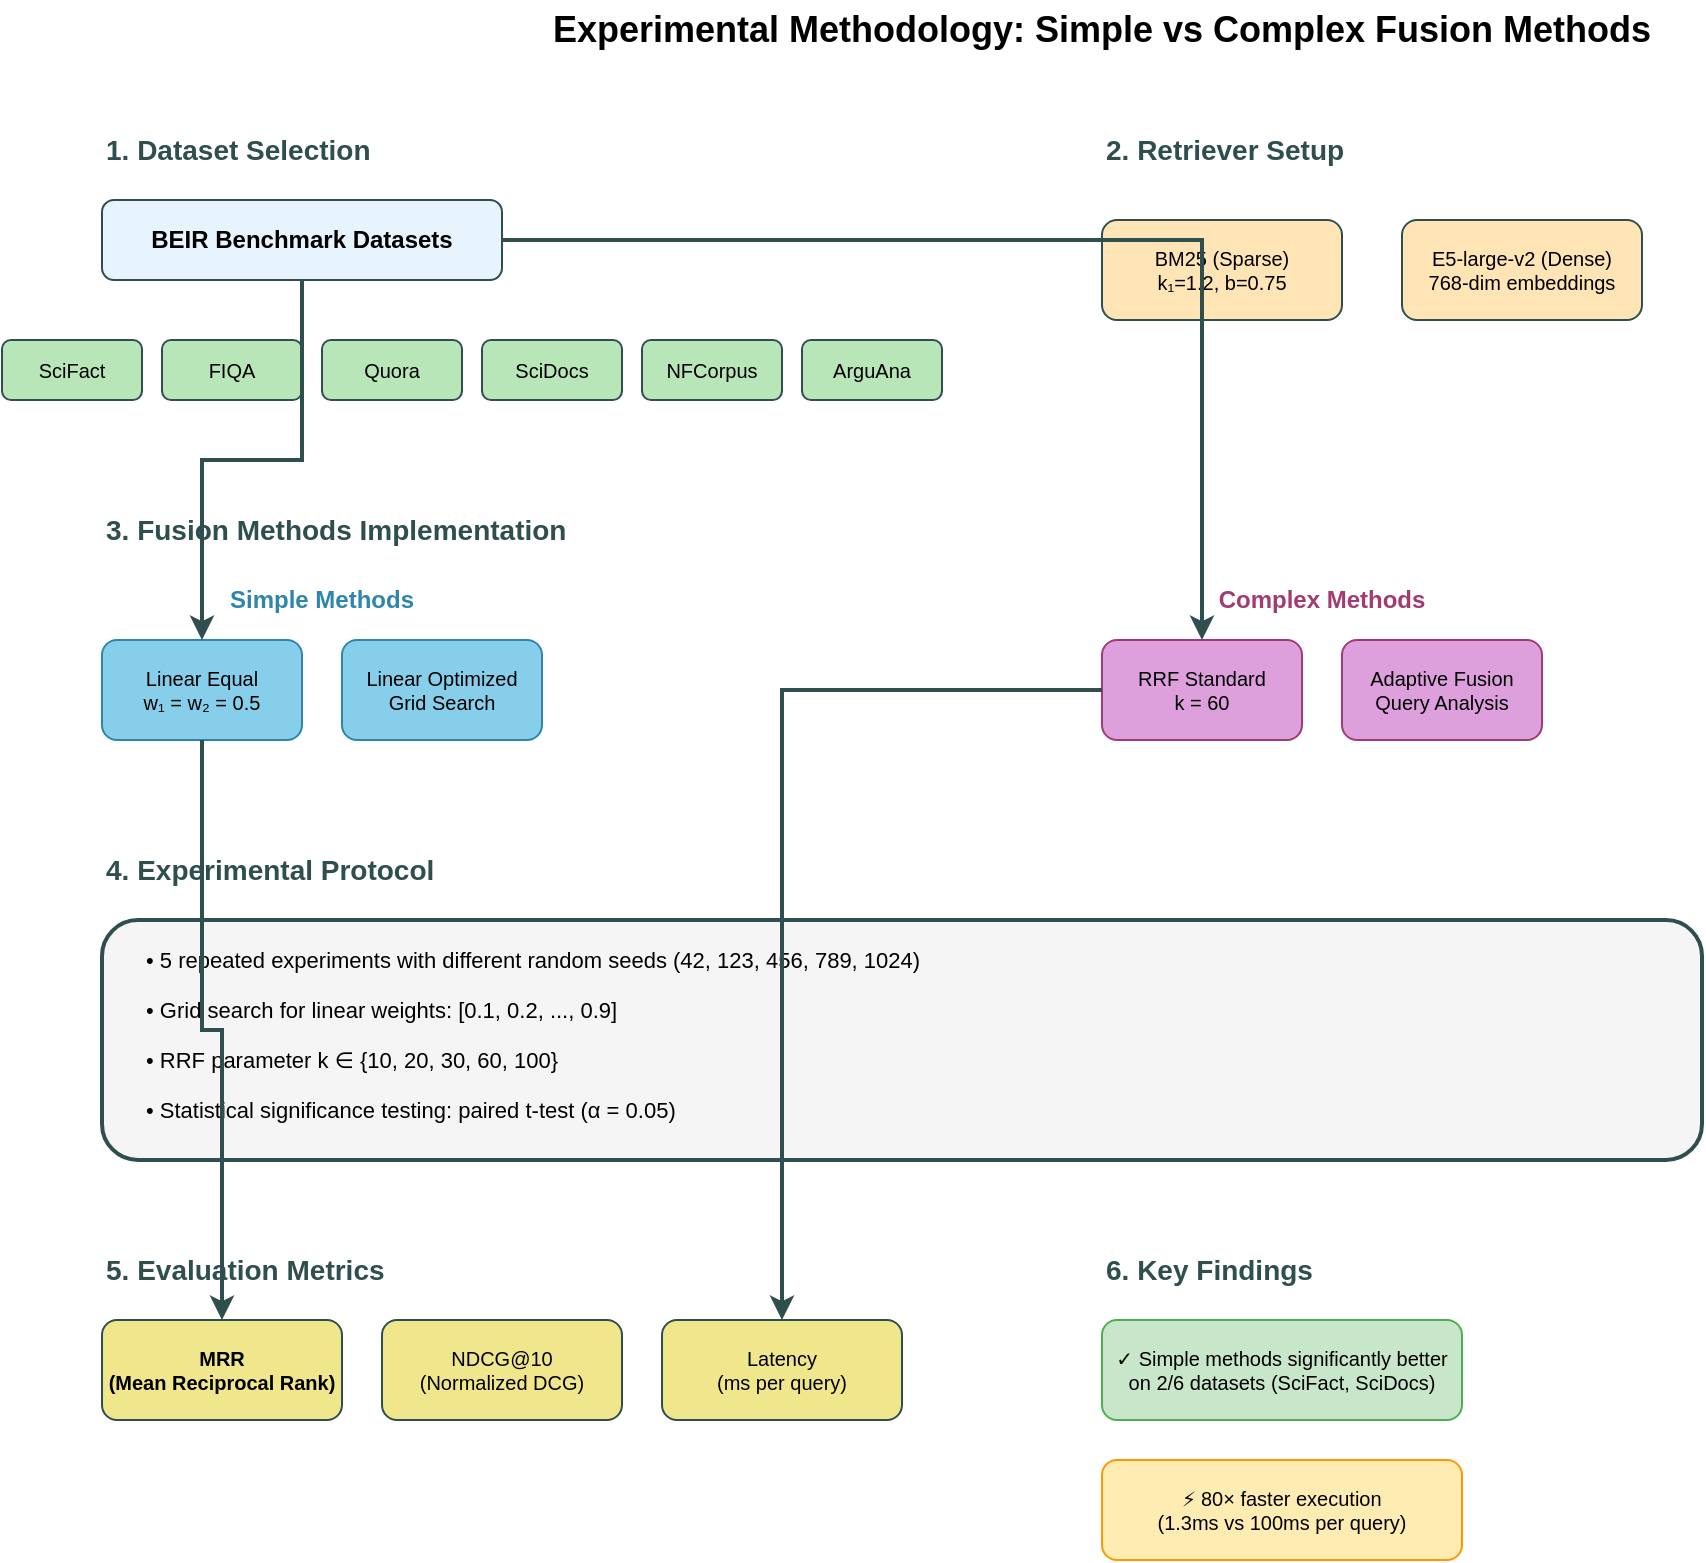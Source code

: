 <mxfile>
    <diagram id="ExperimentalMethodology" name="Experimental Methodology">
        <mxGraphModel dx="1422" dy="796" grid="1" gridSize="10" guides="1" tooltips="1" connect="1" arrows="1" fold="1" page="1" pageScale="1" pageWidth="1200" pageHeight="1000" math="0" shadow="0">
            <root>
                <mxCell id="0"/>
                <mxCell id="1" parent="0"/>
                
                <!-- Title -->
                <mxCell id="title" value="Experimental Methodology: Simple vs Complex Fusion Methods" style="text;html=1;strokeColor=none;fillColor=none;align=center;verticalAlign=middle;whiteSpace=wrap;rounded=0;fontSize=18;fontStyle=1;" vertex="1" parent="1">
                    <mxGeometry x="300" y="30" width="600" height="30" as="geometry"/>
                </mxCell>
                
                <!-- Dataset Selection -->
                <mxCell id="dataset_title" value="1. Dataset Selection" style="text;html=1;strokeColor=none;fillColor=none;align=left;verticalAlign=middle;whiteSpace=wrap;rounded=0;fontSize=14;fontStyle=1;fontColor=#2F4F4F;" vertex="1" parent="1">
                    <mxGeometry x="100" y="90" width="150" height="30" as="geometry"/>
                </mxCell>
                
                <mxCell id="beir_datasets" value="BEIR Benchmark Datasets" style="rounded=1;whiteSpace=wrap;html=1;fillColor=#E8F4FD;strokeColor=#2F4F4F;fontSize=12;fontStyle=1;" vertex="1" parent="1">
                    <mxGeometry x="100" y="130" width="200" height="40" as="geometry"/>
                </mxCell>
                
                <!-- Individual Datasets -->
                <mxCell id="scifact" value="SciFact" style="rounded=1;whiteSpace=wrap;html=1;fillColor=#B8E6B8;strokeColor=#2F4F4F;fontSize=10;" vertex="1" parent="1">
                    <mxGeometry x="50" y="200" width="70" height="30" as="geometry"/>
                </mxCell>
                
                <mxCell id="fiqa" value="FIQA" style="rounded=1;whiteSpace=wrap;html=1;fillColor=#B8E6B8;strokeColor=#2F4F4F;fontSize=10;" vertex="1" parent="1">
                    <mxGeometry x="130" y="200" width="70" height="30" as="geometry"/>
                </mxCell>
                
                <mxCell id="quora" value="Quora" style="rounded=1;whiteSpace=wrap;html=1;fillColor=#B8E6B8;strokeColor=#2F4F4F;fontSize=10;" vertex="1" parent="1">
                    <mxGeometry x="210" y="200" width="70" height="30" as="geometry"/>
                </mxCell>
                
                <mxCell id="scidocs" value="SciDocs" style="rounded=1;whiteSpace=wrap;html=1;fillColor=#B8E6B8;strokeColor=#2F4F4F;fontSize=10;" vertex="1" parent="1">
                    <mxGeometry x="290" y="200" width="70" height="30" as="geometry"/>
                </mxCell>
                
                <mxCell id="nfcorpus" value="NFCorpus" style="rounded=1;whiteSpace=wrap;html=1;fillColor=#B8E6B8;strokeColor=#2F4F4F;fontSize=10;" vertex="1" parent="1">
                    <mxGeometry x="370" y="200" width="70" height="30" as="geometry"/>
                </mxCell>
                
                <mxCell id="arguana" value="ArguAna" style="rounded=1;whiteSpace=wrap;html=1;fillColor=#B8E6B8;strokeColor=#2F4F4F;fontSize=10;" vertex="1" parent="1">
                    <mxGeometry x="450" y="200" width="70" height="30" as="geometry"/>
                </mxCell>
                
                <!-- Retriever Setup -->
                <mxCell id="retriever_title" value="2. Retriever Setup" style="text;html=1;strokeColor=none;fillColor=none;align=left;verticalAlign=middle;whiteSpace=wrap;rounded=0;fontSize=14;fontStyle=1;fontColor=#2F4F4F;" vertex="1" parent="1">
                    <mxGeometry x="600" y="90" width="150" height="30" as="geometry"/>
                </mxCell>
                
                <mxCell id="bm25_setup" value="BM25 (Sparse)&#xa;k₁=1.2, b=0.75" style="rounded=1;whiteSpace=wrap;html=1;fillColor=#FFE4B5;strokeColor=#2F4F4F;fontSize=10;" vertex="1" parent="1">
                    <mxGeometry x="600" y="140" width="120" height="50" as="geometry"/>
                </mxCell>
                
                <mxCell id="e5_setup" value="E5-large-v2 (Dense)&#xa;768-dim embeddings" style="rounded=1;whiteSpace=wrap;html=1;fillColor=#FFE4B5;strokeColor=#2F4F4F;fontSize=10;" vertex="1" parent="1">
                    <mxGeometry x="750" y="140" width="120" height="50" as="geometry"/>
                </mxCell>
                
                <!-- Fusion Methods -->
                <mxCell id="fusion_title" value="3. Fusion Methods Implementation" style="text;html=1;strokeColor=none;fillColor=none;align=left;verticalAlign=middle;whiteSpace=wrap;rounded=0;fontSize=14;fontStyle=1;fontColor=#2F4F4F;" vertex="1" parent="1">
                    <mxGeometry x="100" y="280" width="250" height="30" as="geometry"/>
                </mxCell>
                
                <!-- Simple Methods -->
                <mxCell id="simple_methods_title" value="Simple Methods" style="text;html=1;strokeColor=none;fillColor=none;align=center;verticalAlign=middle;whiteSpace=wrap;rounded=0;fontSize=12;fontStyle=1;fontColor=#2E86AB;" vertex="1" parent="1">
                    <mxGeometry x="150" y="320" width="120" height="20" as="geometry"/>
                </mxCell>
                
                <mxCell id="linear_equal_method" value="Linear Equal&#xa;w₁ = w₂ = 0.5" style="rounded=1;whiteSpace=wrap;html=1;fillColor=#87CEEB;strokeColor=#2E86AB;fontSize=10;" vertex="1" parent="1">
                    <mxGeometry x="100" y="350" width="100" height="50" as="geometry"/>
                </mxCell>
                
                <mxCell id="linear_opt_method" value="Linear Optimized&#xa;Grid Search" style="rounded=1;whiteSpace=wrap;html=1;fillColor=#87CEEB;strokeColor=#2E86AB;fontSize=10;" vertex="1" parent="1">
                    <mxGeometry x="220" y="350" width="100" height="50" as="geometry"/>
                </mxCell>
                
                <!-- Complex Methods -->
                <mxCell id="complex_methods_title" value="Complex Methods" style="text;html=1;strokeColor=none;fillColor=none;align=center;verticalAlign=middle;whiteSpace=wrap;rounded=0;fontSize=12;fontStyle=1;fontColor=#A23B72;" vertex="1" parent="1">
                    <mxGeometry x="650" y="320" width="120" height="20" as="geometry"/>
                </mxCell>
                
                <mxCell id="rrf_method" value="RRF Standard&#xa;k = 60" style="rounded=1;whiteSpace=wrap;html=1;fillColor=#DDA0DD;strokeColor=#A23B72;fontSize=10;" vertex="1" parent="1">
                    <mxGeometry x="600" y="350" width="100" height="50" as="geometry"/>
                </mxCell>
                
                <mxCell id="adaptive_method" value="Adaptive Fusion&#xa;Query Analysis" style="rounded=1;whiteSpace=wrap;html=1;fillColor=#DDA0DD;strokeColor=#A23B72;fontSize=10;" vertex="1" parent="1">
                    <mxGeometry x="720" y="350" width="100" height="50" as="geometry"/>
                </mxCell>
                
                <!-- Experimental Protocol -->
                <mxCell id="protocol_title" value="4. Experimental Protocol" style="text;html=1;strokeColor=none;fillColor=none;align=left;verticalAlign=middle;whiteSpace=wrap;rounded=0;fontSize=14;fontStyle=1;fontColor=#2F4F4F;" vertex="1" parent="1">
                    <mxGeometry x="100" y="450" width="200" height="30" as="geometry"/>
                </mxCell>
                
                <mxCell id="protocol_box" value="" style="rounded=1;whiteSpace=wrap;html=1;fillColor=#F5F5F5;strokeColor=#2F4F4F;strokeWidth=2;" vertex="1" parent="1">
                    <mxGeometry x="100" y="490" width="800" height="120" as="geometry"/>
                </mxCell>
                
                <mxCell id="protocol_text1" value="• 5 repeated experiments with different random seeds (42, 123, 456, 789, 1024)" style="text;html=1;strokeColor=none;fillColor=none;align=left;verticalAlign=middle;whiteSpace=wrap;rounded=0;fontSize=11;" vertex="1" parent="1">
                    <mxGeometry x="120" y="500" width="500" height="20" as="geometry"/>
                </mxCell>
                
                <mxCell id="protocol_text2" value="• Grid search for linear weights: [0.1, 0.2, ..., 0.9]" style="text;html=1;strokeColor=none;fillColor=none;align=left;verticalAlign=middle;whiteSpace=wrap;rounded=0;fontSize=11;" vertex="1" parent="1">
                    <mxGeometry x="120" y="525" width="400" height="20" as="geometry"/>
                </mxCell>
                
                <mxCell id="protocol_text3" value="• RRF parameter k ∈ {10, 20, 30, 60, 100}" style="text;html=1;strokeColor=none;fillColor=none;align=left;verticalAlign=middle;whiteSpace=wrap;rounded=0;fontSize=11;" vertex="1" parent="1">
                    <mxGeometry x="120" y="550" width="300" height="20" as="geometry"/>
                </mxCell>
                
                <mxCell id="protocol_text4" value="• Statistical significance testing: paired t-test (α = 0.05)" style="text;html=1;strokeColor=none;fillColor=none;align=left;verticalAlign=middle;whiteSpace=wrap;rounded=0;fontSize=11;" vertex="1" parent="1">
                    <mxGeometry x="120" y="575" width="400" height="20" as="geometry"/>
                </mxCell>
                
                <!-- Evaluation Metrics -->
                <mxCell id="metrics_title" value="5. Evaluation Metrics" style="text;html=1;strokeColor=none;fillColor=none;align=left;verticalAlign=middle;whiteSpace=wrap;rounded=0;fontSize=14;fontStyle=1;fontColor=#2F4F4F;" vertex="1" parent="1">
                    <mxGeometry x="100" y="650" width="150" height="30" as="geometry"/>
                </mxCell>
                
                <mxCell id="mrr_metric" value="MRR&#xa;(Mean Reciprocal Rank)" style="rounded=1;whiteSpace=wrap;html=1;fillColor=#F0E68C;strokeColor=#2F4F4F;fontSize=10;fontStyle=1;" vertex="1" parent="1">
                    <mxGeometry x="100" y="690" width="120" height="50" as="geometry"/>
                </mxCell>
                
                <mxCell id="ndcg_metric" value="NDCG@10&#xa;(Normalized DCG)" style="rounded=1;whiteSpace=wrap;html=1;fillColor=#F0E68C;strokeColor=#2F4F4F;fontSize=10;" vertex="1" parent="1">
                    <mxGeometry x="240" y="690" width="120" height="50" as="geometry"/>
                </mxCell>
                
                <mxCell id="latency_metric" value="Latency&#xa;(ms per query)" style="rounded=1;whiteSpace=wrap;html=1;fillColor=#F0E68C;strokeColor=#2F4F4F;fontSize=10;" vertex="1" parent="1">
                    <mxGeometry x="380" y="690" width="120" height="50" as="geometry"/>
                </mxCell>
                
                <!-- Results Summary -->
                <mxCell id="results_title" value="6. Key Findings" style="text;html=1;strokeColor=none;fillColor=none;align=left;verticalAlign=middle;whiteSpace=wrap;rounded=0;fontSize=14;fontStyle=1;fontColor=#2F4F4F;" vertex="1" parent="1">
                    <mxGeometry x="600" y="650" width="120" height="30" as="geometry"/>
                </mxCell>
                
                <mxCell id="finding1" value="✓ Simple methods significantly better&#xa;   on 2/6 datasets (SciFact, SciDocs)" style="rounded=1;whiteSpace=wrap;html=1;fillColor=#C8E6C9;strokeColor=#4CAF50;fontSize=10;" vertex="1" parent="1">
                    <mxGeometry x="600" y="690" width="180" height="50" as="geometry"/>
                </mxCell>
                
                <mxCell id="finding2" value="⚡ 80× faster execution&#xa;   (1.3ms vs 100ms per query)" style="rounded=1;whiteSpace=wrap;html=1;fillColor=#FFECB3;strokeColor=#FF9800;fontSize=10;" vertex="1" parent="1">
                    <mxGeometry x="600" y="760" width="180" height="50" as="geometry"/>
                </mxCell>
                
                <!-- Arrows connecting sections -->
                <mxCell id="arrow1" style="edgeStyle=orthogonalEdgeStyle;rounded=0;orthogonalLoop=1;jettySize=auto;html=1;strokeWidth=2;strokeColor=#2F4F4F;" edge="1" parent="1" source="beir_datasets" target="linear_equal_method">
                    <mxGeometry relative="1" as="geometry"/>
                </mxCell>
                
                <mxCell id="arrow2" style="edgeStyle=orthogonalEdgeStyle;rounded=0;orthogonalLoop=1;jettySize=auto;html=1;strokeWidth=2;strokeColor=#2F4F4F;" edge="1" parent="1" source="beir_datasets" target="rrf_method">
                    <mxGeometry relative="1" as="geometry"/>
                </mxCell>
                
                <mxCell id="arrow3" style="edgeStyle=orthogonalEdgeStyle;rounded=0;orthogonalLoop=1;jettySize=auto;html=1;strokeWidth=2;strokeColor=#2F4F4F;" edge="1" parent="1" source="linear_equal_method" target="mrr_metric">
                    <mxGeometry relative="1" as="geometry"/>
                </mxCell>
                
                <mxCell id="arrow4" style="edgeStyle=orthogonalEdgeStyle;rounded=0;orthogonalLoop=1;jettySize=auto;html=1;strokeWidth=2;strokeColor=#2F4F4F;" edge="1" parent="1" source="rrf_method" target="latency_metric">
                    <mxGeometry relative="1" as="geometry"/>
                </mxCell>
                
            </root>
        </mxGraphModel>
    </diagram>
</mxfile>
